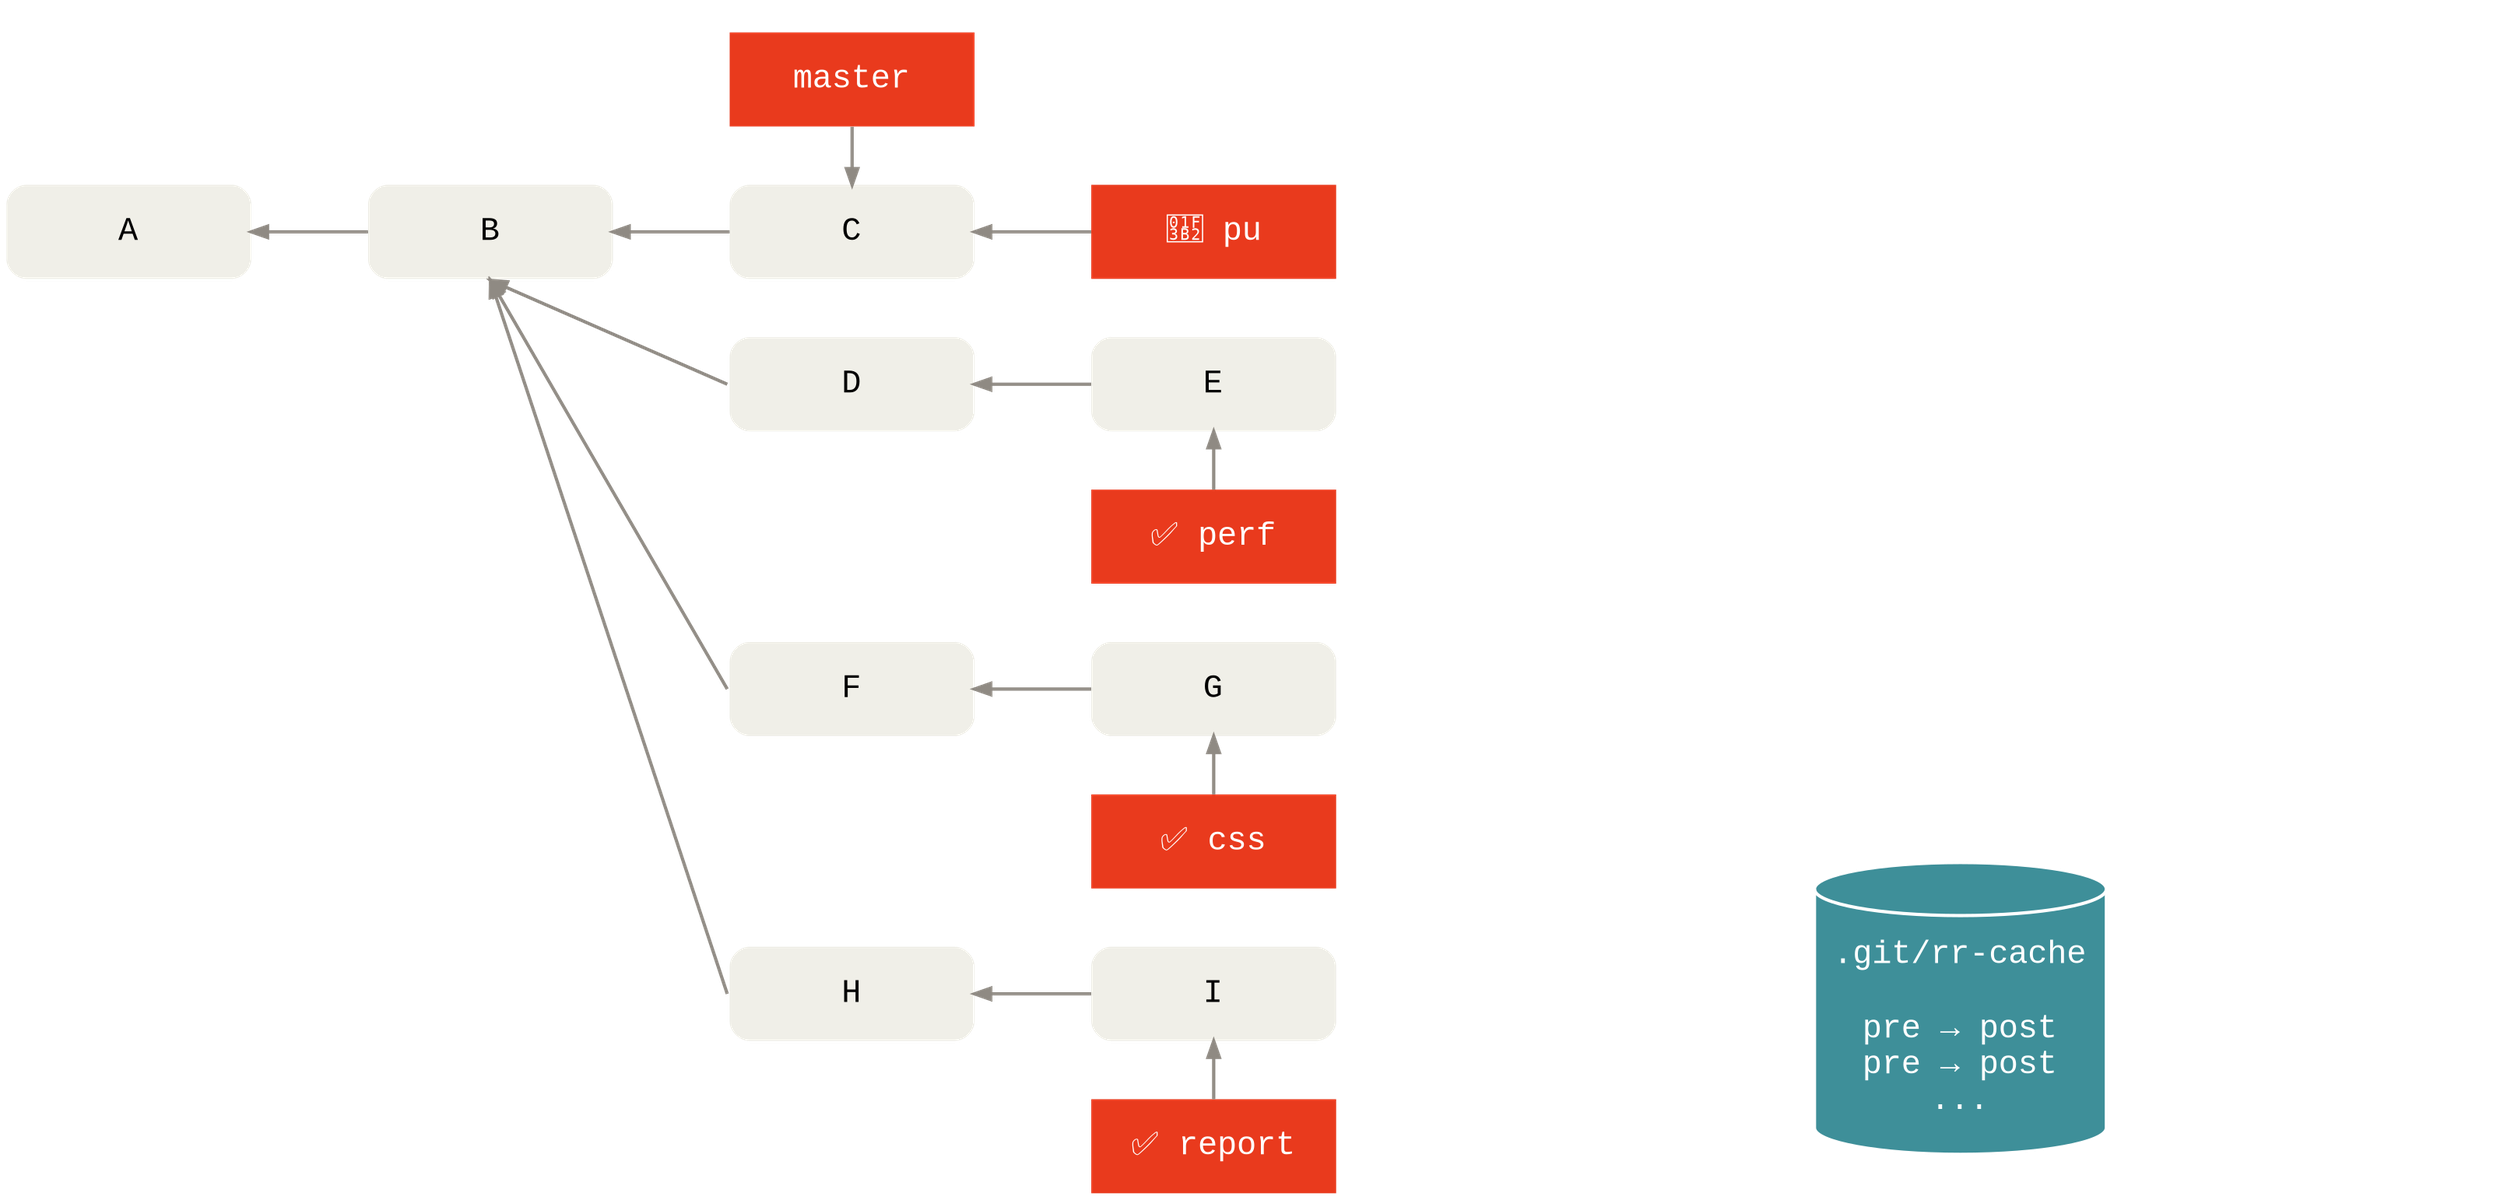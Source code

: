digraph Git {
  bgcolor="transparent"

  rankdir=LR
  ranksep=1
  nodesep=.5
  splines=line

  edge [color="#8f8a83"
        penwidth=2
        dir="back"]
  node [shape=box
        fontname="Menlo, Monaco, Consolas, Lucida Console, Courier New, monospace"
        fontsize=20
        margin=".45,.25"
        width=2.1
        height=.8
        fixedsize=true
        penwidth=0]

  node [style="rounded,filled"
        fillcolor="#f0efe8"]
  node [group=master]
  A -> B -> C
  node [group=pu]
  M1 [label="💥 M1"
      style=invis]
  M2 [label="️️💥 M2"
      style=invis]
  M3 [label="💥 M3"
      style=invis]


  M1 -> M2 -> M3 [style=invis]
  node [group=topic_perf]
  B:s -> D:w
  D -> E
  E:e -> M1:s [style=invis]
  node [group=topic_css]
  B:s -> F:w
  F -> G
  G:e -> M2:s [style=invis]
  node [group=topic_report]
  B:s -> H:w [weight=5]
  H -> I
  I:e -> M3:s [style=invis]

  node [style="filled"
        fontcolor="#ffffff"
        fillcolor="#e93a1d"]

  pu_visible [label="🎲 pu"]
  C -> pu_visible [weight=5]
  pu_visible -> M1 [weight=5
                    style=invis]

  subgraph cluster_master {
    color=invis
    {
      rank=same
      C -> master
    }
  }

  subgraph cluster_pu {
    color=invis
    {
      rank=same
      pu [label="💩 pu"
          style=invis]
      M3 -> pu [style=invis]
    }
  }

  {
    rank=same
    perf [label="✅ perf"]
    E -> perf
  }

  {
    rank=same
    layout [label="✅ css"]
    G -> layout
  }

  {
    rank=same
    report [label="✅ report"]
    I -> report
  }

  node [shape=cylinder
        fillcolor="#3e8f99"
        color="#ffffff"
        penwidth=2
        width=2.5
        height=2.5]
  edge [constraint=false
        minlen=10
        style=dotted
        penwidth=3
        style=invis]
  {
    rank=same
    rr_cache [label="\n.git/rr-cache\n\npre → post\npre → post\n..."]
    rr_cache -> M2
  }
  rr_cache -> M1:s
  rr_cache -> M3:s
}
